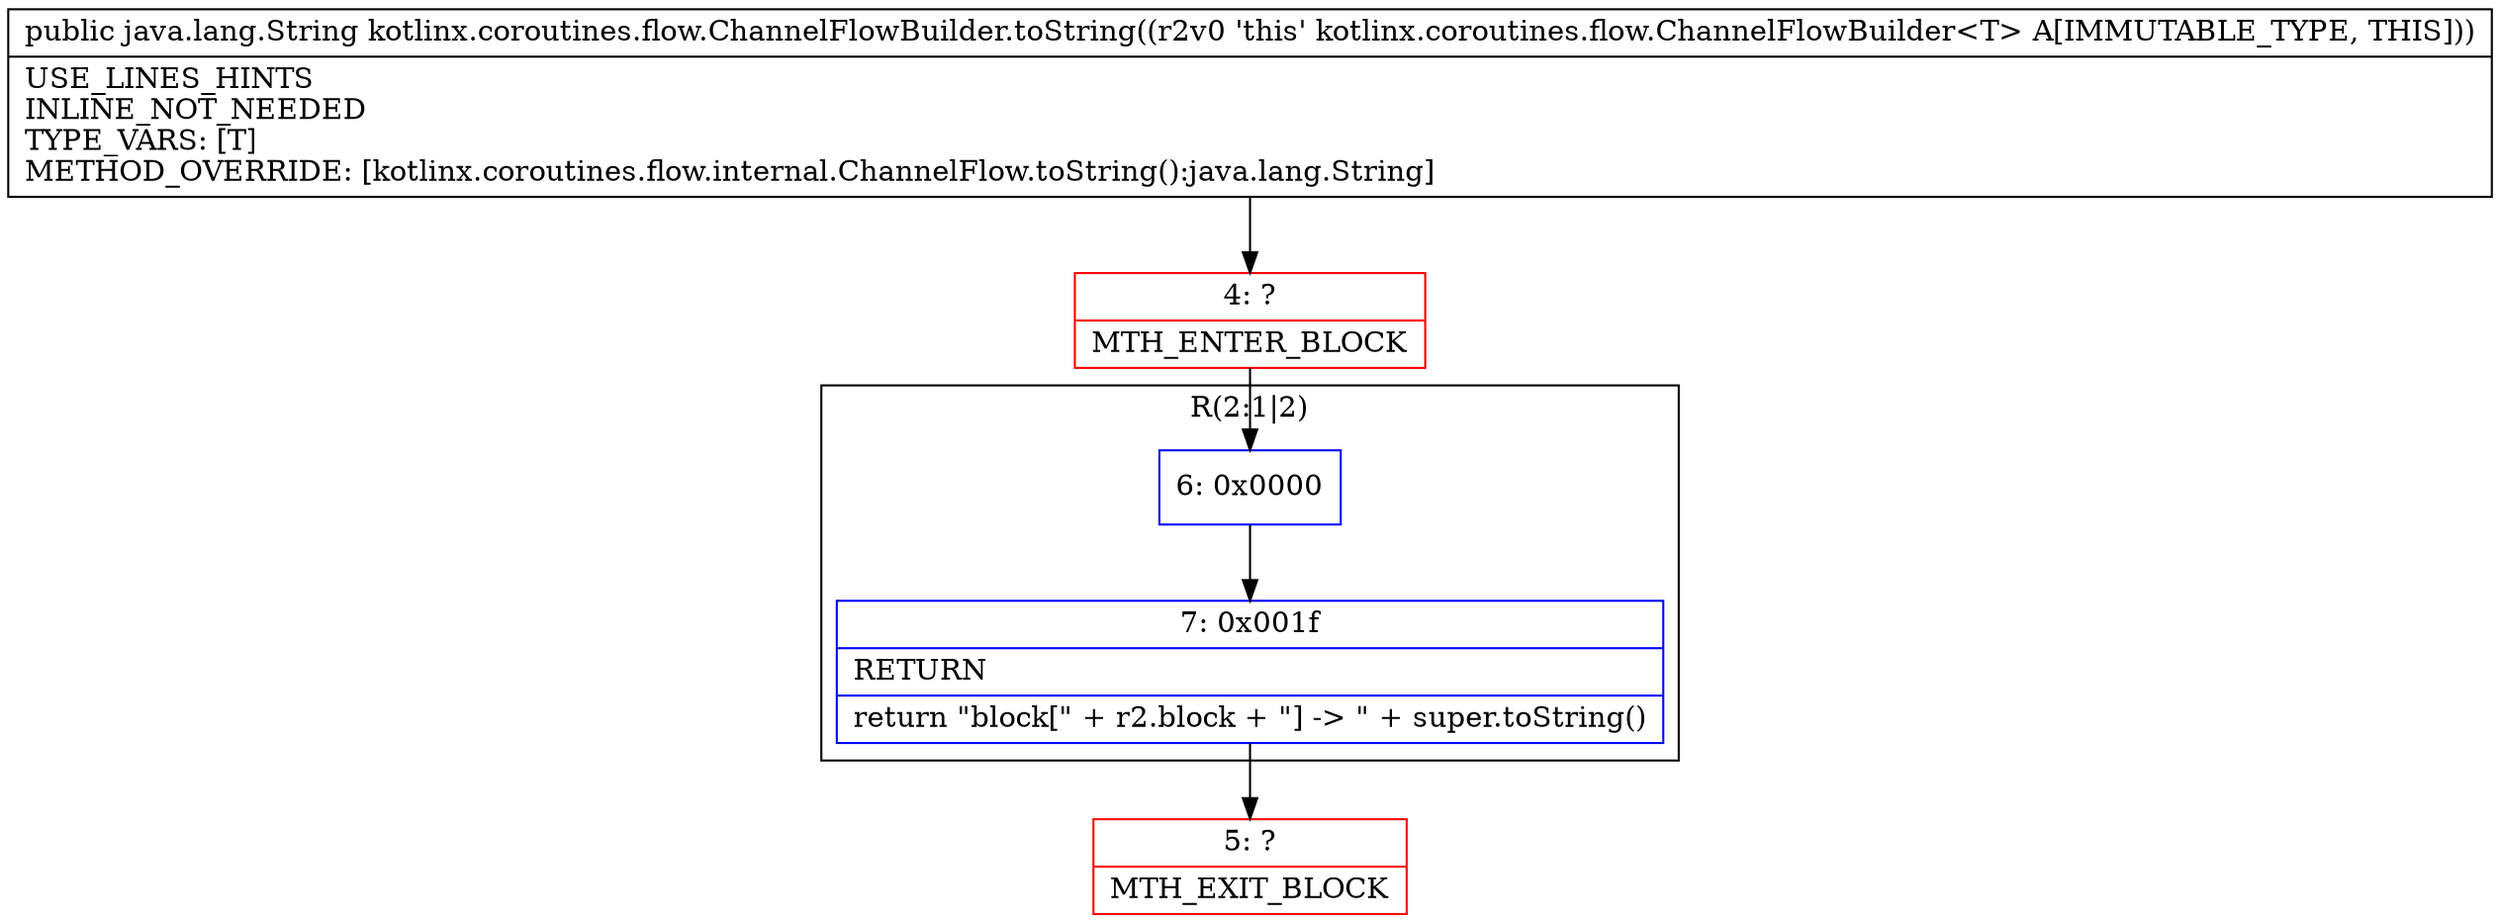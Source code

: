 digraph "CFG forkotlinx.coroutines.flow.ChannelFlowBuilder.toString()Ljava\/lang\/String;" {
subgraph cluster_Region_860095643 {
label = "R(2:1|2)";
node [shape=record,color=blue];
Node_6 [shape=record,label="{6\:\ 0x0000}"];
Node_7 [shape=record,label="{7\:\ 0x001f|RETURN\l|return \"block[\" + r2.block + \"] \-\> \" + super.toString()\l}"];
}
Node_4 [shape=record,color=red,label="{4\:\ ?|MTH_ENTER_BLOCK\l}"];
Node_5 [shape=record,color=red,label="{5\:\ ?|MTH_EXIT_BLOCK\l}"];
MethodNode[shape=record,label="{public java.lang.String kotlinx.coroutines.flow.ChannelFlowBuilder.toString((r2v0 'this' kotlinx.coroutines.flow.ChannelFlowBuilder\<T\> A[IMMUTABLE_TYPE, THIS]))  | USE_LINES_HINTS\lINLINE_NOT_NEEDED\lTYPE_VARS: [T]\lMETHOD_OVERRIDE: [kotlinx.coroutines.flow.internal.ChannelFlow.toString():java.lang.String]\l}"];
MethodNode -> Node_4;Node_6 -> Node_7;
Node_7 -> Node_5;
Node_4 -> Node_6;
}

